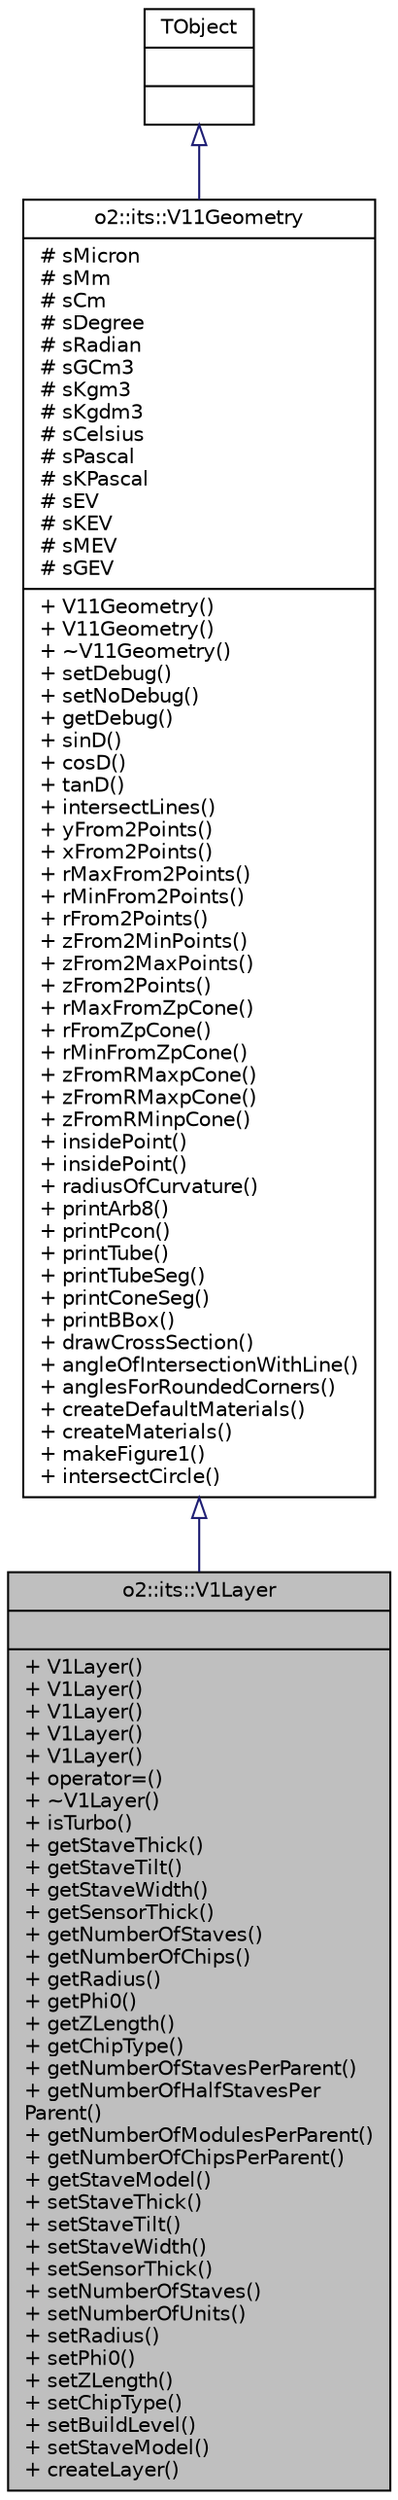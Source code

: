 digraph "o2::its::V1Layer"
{
 // INTERACTIVE_SVG=YES
  bgcolor="transparent";
  edge [fontname="Helvetica",fontsize="10",labelfontname="Helvetica",labelfontsize="10"];
  node [fontname="Helvetica",fontsize="10",shape=record];
  Node1 [label="{o2::its::V1Layer\n||+ V1Layer()\l+ V1Layer()\l+ V1Layer()\l+ V1Layer()\l+ V1Layer()\l+ operator=()\l+ ~V1Layer()\l+ isTurbo()\l+ getStaveThick()\l+ getStaveTilt()\l+ getStaveWidth()\l+ getSensorThick()\l+ getNumberOfStaves()\l+ getNumberOfChips()\l+ getRadius()\l+ getPhi0()\l+ getZLength()\l+ getChipType()\l+ getNumberOfStavesPerParent()\l+ getNumberOfHalfStavesPer\lParent()\l+ getNumberOfModulesPerParent()\l+ getNumberOfChipsPerParent()\l+ getStaveModel()\l+ setStaveThick()\l+ setStaveTilt()\l+ setStaveWidth()\l+ setSensorThick()\l+ setNumberOfStaves()\l+ setNumberOfUnits()\l+ setRadius()\l+ setPhi0()\l+ setZLength()\l+ setChipType()\l+ setBuildLevel()\l+ setStaveModel()\l+ createLayer()\l}",height=0.2,width=0.4,color="black", fillcolor="grey75", style="filled", fontcolor="black"];
  Node2 -> Node1 [dir="back",color="midnightblue",fontsize="10",style="solid",arrowtail="onormal",fontname="Helvetica"];
  Node2 [label="{o2::its::V11Geometry\n|# sMicron\l# sMm\l# sCm\l# sDegree\l# sRadian\l# sGCm3\l# sKgm3\l# sKgdm3\l# sCelsius\l# sPascal\l# sKPascal\l# sEV\l# sKEV\l# sMEV\l# sGEV\l|+ V11Geometry()\l+ V11Geometry()\l+ ~V11Geometry()\l+ setDebug()\l+ setNoDebug()\l+ getDebug()\l+ sinD()\l+ cosD()\l+ tanD()\l+ intersectLines()\l+ yFrom2Points()\l+ xFrom2Points()\l+ rMaxFrom2Points()\l+ rMinFrom2Points()\l+ rFrom2Points()\l+ zFrom2MinPoints()\l+ zFrom2MaxPoints()\l+ zFrom2Points()\l+ rMaxFromZpCone()\l+ rFromZpCone()\l+ rMinFromZpCone()\l+ zFromRMaxpCone()\l+ zFromRMaxpCone()\l+ zFromRMinpCone()\l+ insidePoint()\l+ insidePoint()\l+ radiusOfCurvature()\l+ printArb8()\l+ printPcon()\l+ printTube()\l+ printTubeSeg()\l+ printConeSeg()\l+ printBBox()\l+ drawCrossSection()\l+ angleOfIntersectionWithLine()\l+ anglesForRoundedCorners()\l+ createDefaultMaterials()\l+ createMaterials()\l+ makeFigure1()\l+ intersectCircle()\l}",height=0.2,width=0.4,color="black",URL="$d3/d6b/classo2_1_1its_1_1V11Geometry.html"];
  Node3 -> Node2 [dir="back",color="midnightblue",fontsize="10",style="solid",arrowtail="onormal",fontname="Helvetica"];
  Node3 [label="{TObject\n||}",height=0.2,width=0.4,color="black",URL="$d5/d0f/classTObject.html"];
}
